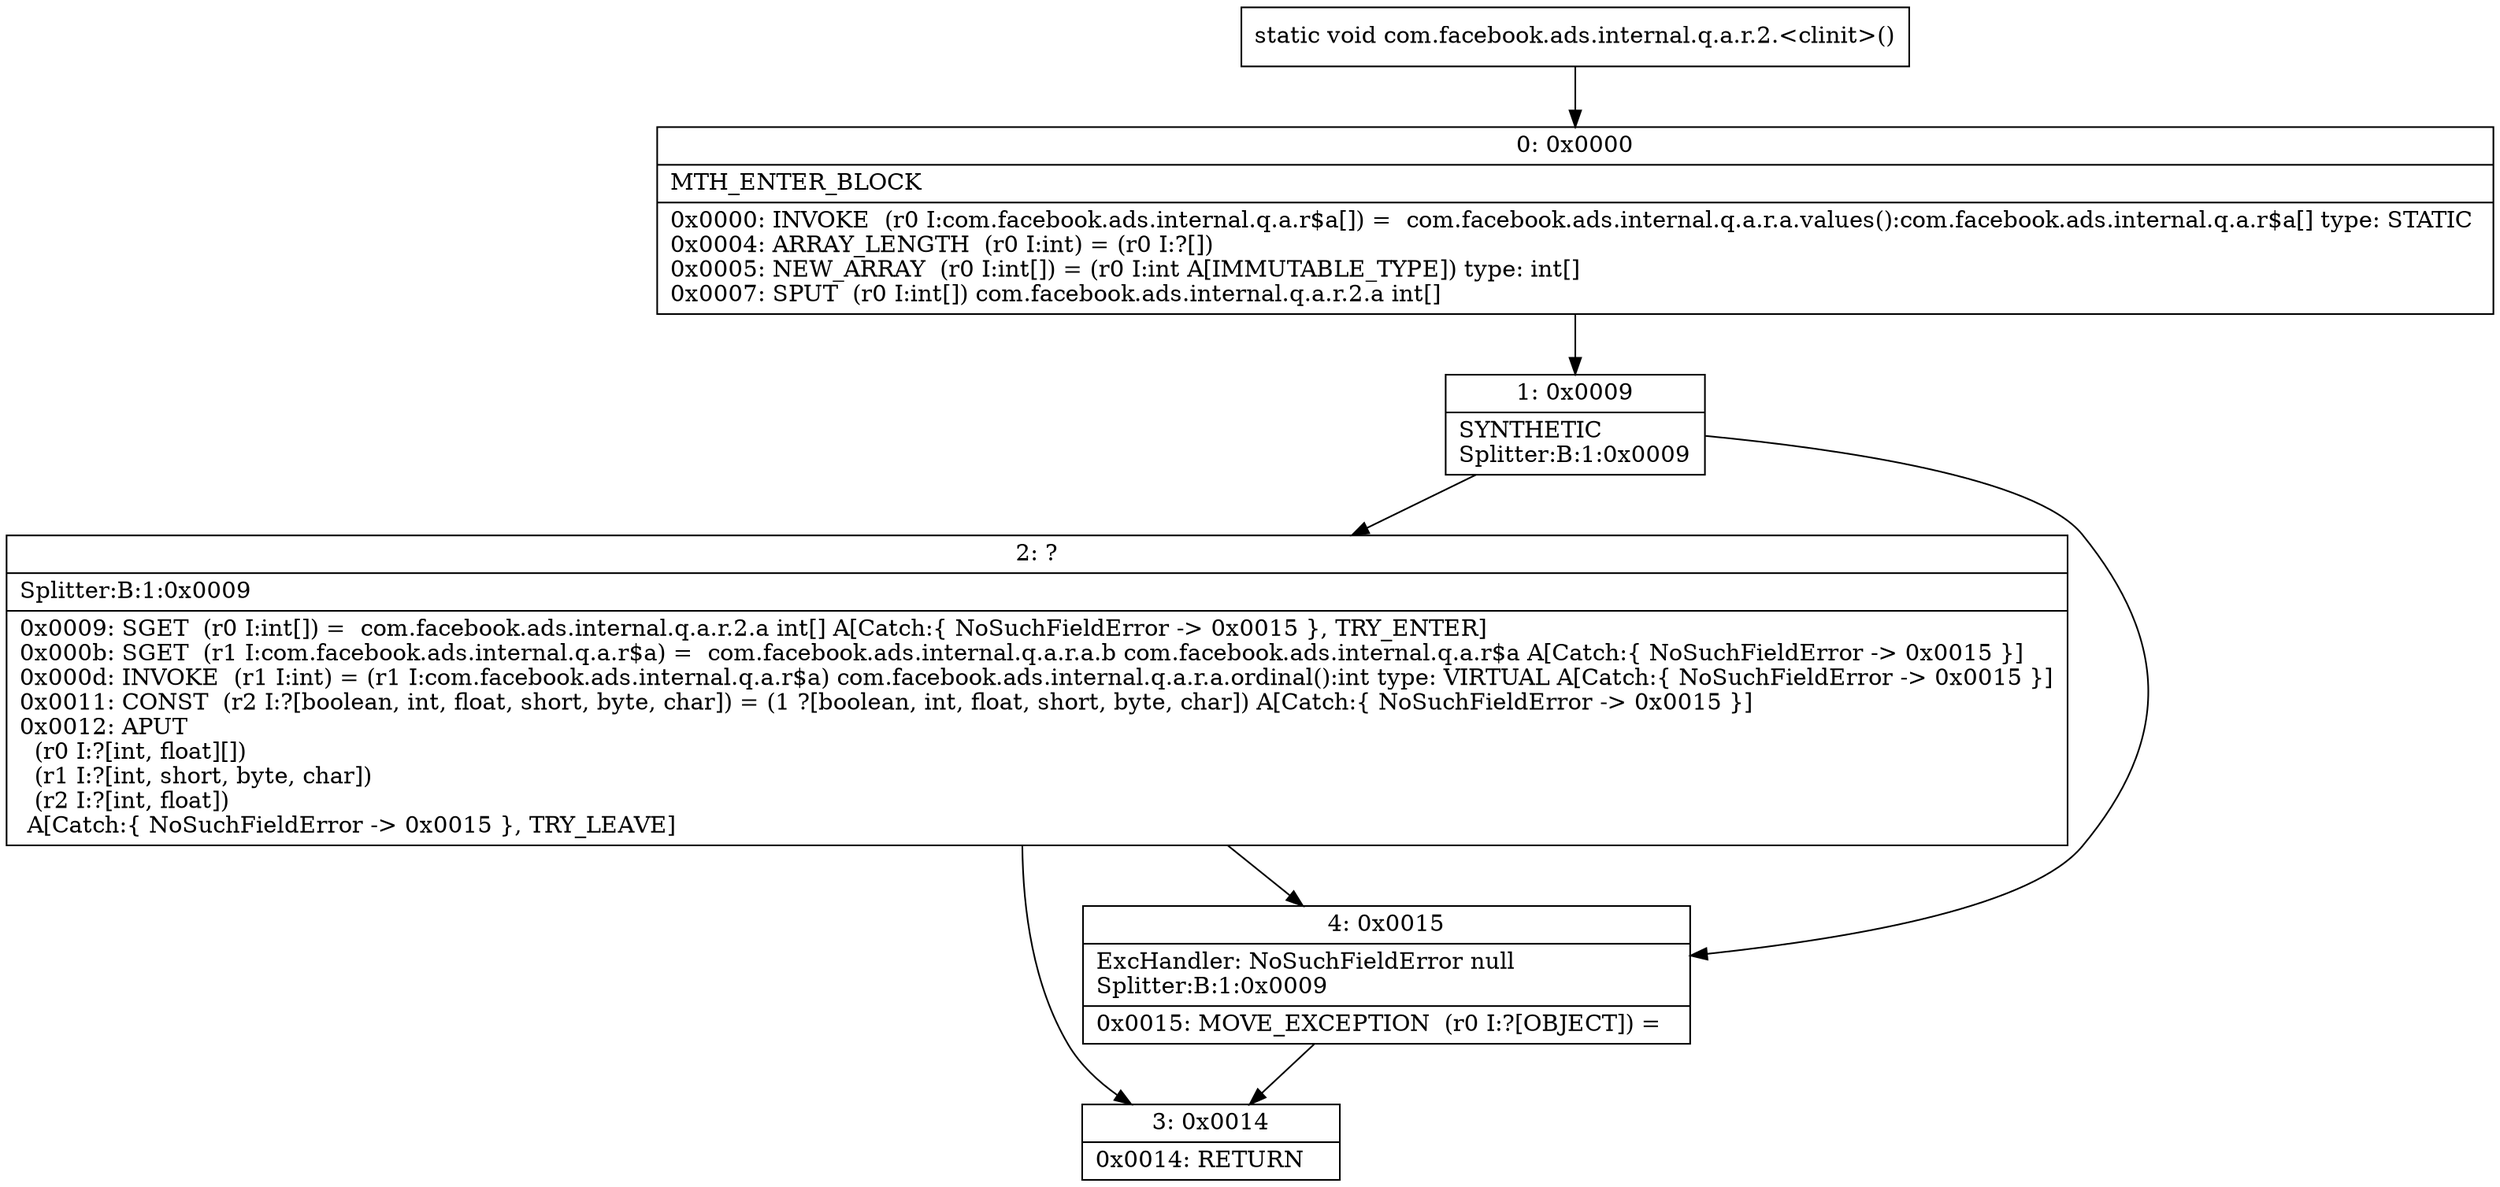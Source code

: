 digraph "CFG forcom.facebook.ads.internal.q.a.r.2.\<clinit\>()V" {
Node_0 [shape=record,label="{0\:\ 0x0000|MTH_ENTER_BLOCK\l|0x0000: INVOKE  (r0 I:com.facebook.ads.internal.q.a.r$a[]) =  com.facebook.ads.internal.q.a.r.a.values():com.facebook.ads.internal.q.a.r$a[] type: STATIC \l0x0004: ARRAY_LENGTH  (r0 I:int) = (r0 I:?[]) \l0x0005: NEW_ARRAY  (r0 I:int[]) = (r0 I:int A[IMMUTABLE_TYPE]) type: int[] \l0x0007: SPUT  (r0 I:int[]) com.facebook.ads.internal.q.a.r.2.a int[] \l}"];
Node_1 [shape=record,label="{1\:\ 0x0009|SYNTHETIC\lSplitter:B:1:0x0009\l}"];
Node_2 [shape=record,label="{2\:\ ?|Splitter:B:1:0x0009\l|0x0009: SGET  (r0 I:int[]) =  com.facebook.ads.internal.q.a.r.2.a int[] A[Catch:\{ NoSuchFieldError \-\> 0x0015 \}, TRY_ENTER]\l0x000b: SGET  (r1 I:com.facebook.ads.internal.q.a.r$a) =  com.facebook.ads.internal.q.a.r.a.b com.facebook.ads.internal.q.a.r$a A[Catch:\{ NoSuchFieldError \-\> 0x0015 \}]\l0x000d: INVOKE  (r1 I:int) = (r1 I:com.facebook.ads.internal.q.a.r$a) com.facebook.ads.internal.q.a.r.a.ordinal():int type: VIRTUAL A[Catch:\{ NoSuchFieldError \-\> 0x0015 \}]\l0x0011: CONST  (r2 I:?[boolean, int, float, short, byte, char]) = (1 ?[boolean, int, float, short, byte, char]) A[Catch:\{ NoSuchFieldError \-\> 0x0015 \}]\l0x0012: APUT  \l  (r0 I:?[int, float][])\l  (r1 I:?[int, short, byte, char])\l  (r2 I:?[int, float])\l A[Catch:\{ NoSuchFieldError \-\> 0x0015 \}, TRY_LEAVE]\l}"];
Node_3 [shape=record,label="{3\:\ 0x0014|0x0014: RETURN   \l}"];
Node_4 [shape=record,label="{4\:\ 0x0015|ExcHandler: NoSuchFieldError null\lSplitter:B:1:0x0009\l|0x0015: MOVE_EXCEPTION  (r0 I:?[OBJECT]) =  \l}"];
MethodNode[shape=record,label="{static void com.facebook.ads.internal.q.a.r.2.\<clinit\>() }"];
MethodNode -> Node_0;
Node_0 -> Node_1;
Node_1 -> Node_2;
Node_1 -> Node_4;
Node_2 -> Node_3;
Node_2 -> Node_4;
Node_4 -> Node_3;
}

